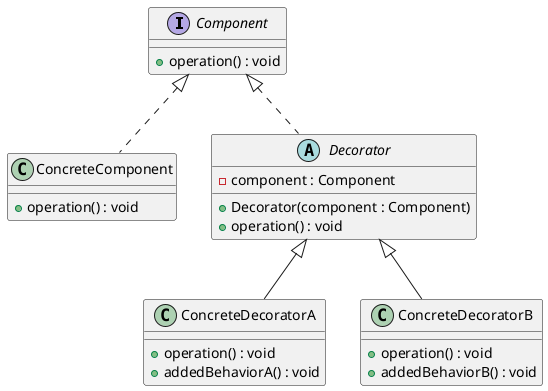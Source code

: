 @startuml DecoratorPatternClassDiagram

' Define the Component interface
interface Component {
  +operation() : void
}

' Define the ConcreteComponent class
class ConcreteComponent implements Component {
  +operation() : void
}

' Define the Decorator abstract class
abstract class Decorator implements Component {
  -component : Component
  +Decorator(component : Component)
  +operation() : void
}

' Define Concrete Decorators
class ConcreteDecoratorA extends Decorator {
  +operation() : void
  +addedBehaviorA() : void
}

class ConcreteDecoratorB extends Decorator {
  +operation() : void
  +addedBehaviorB() : void
}

@enduml
